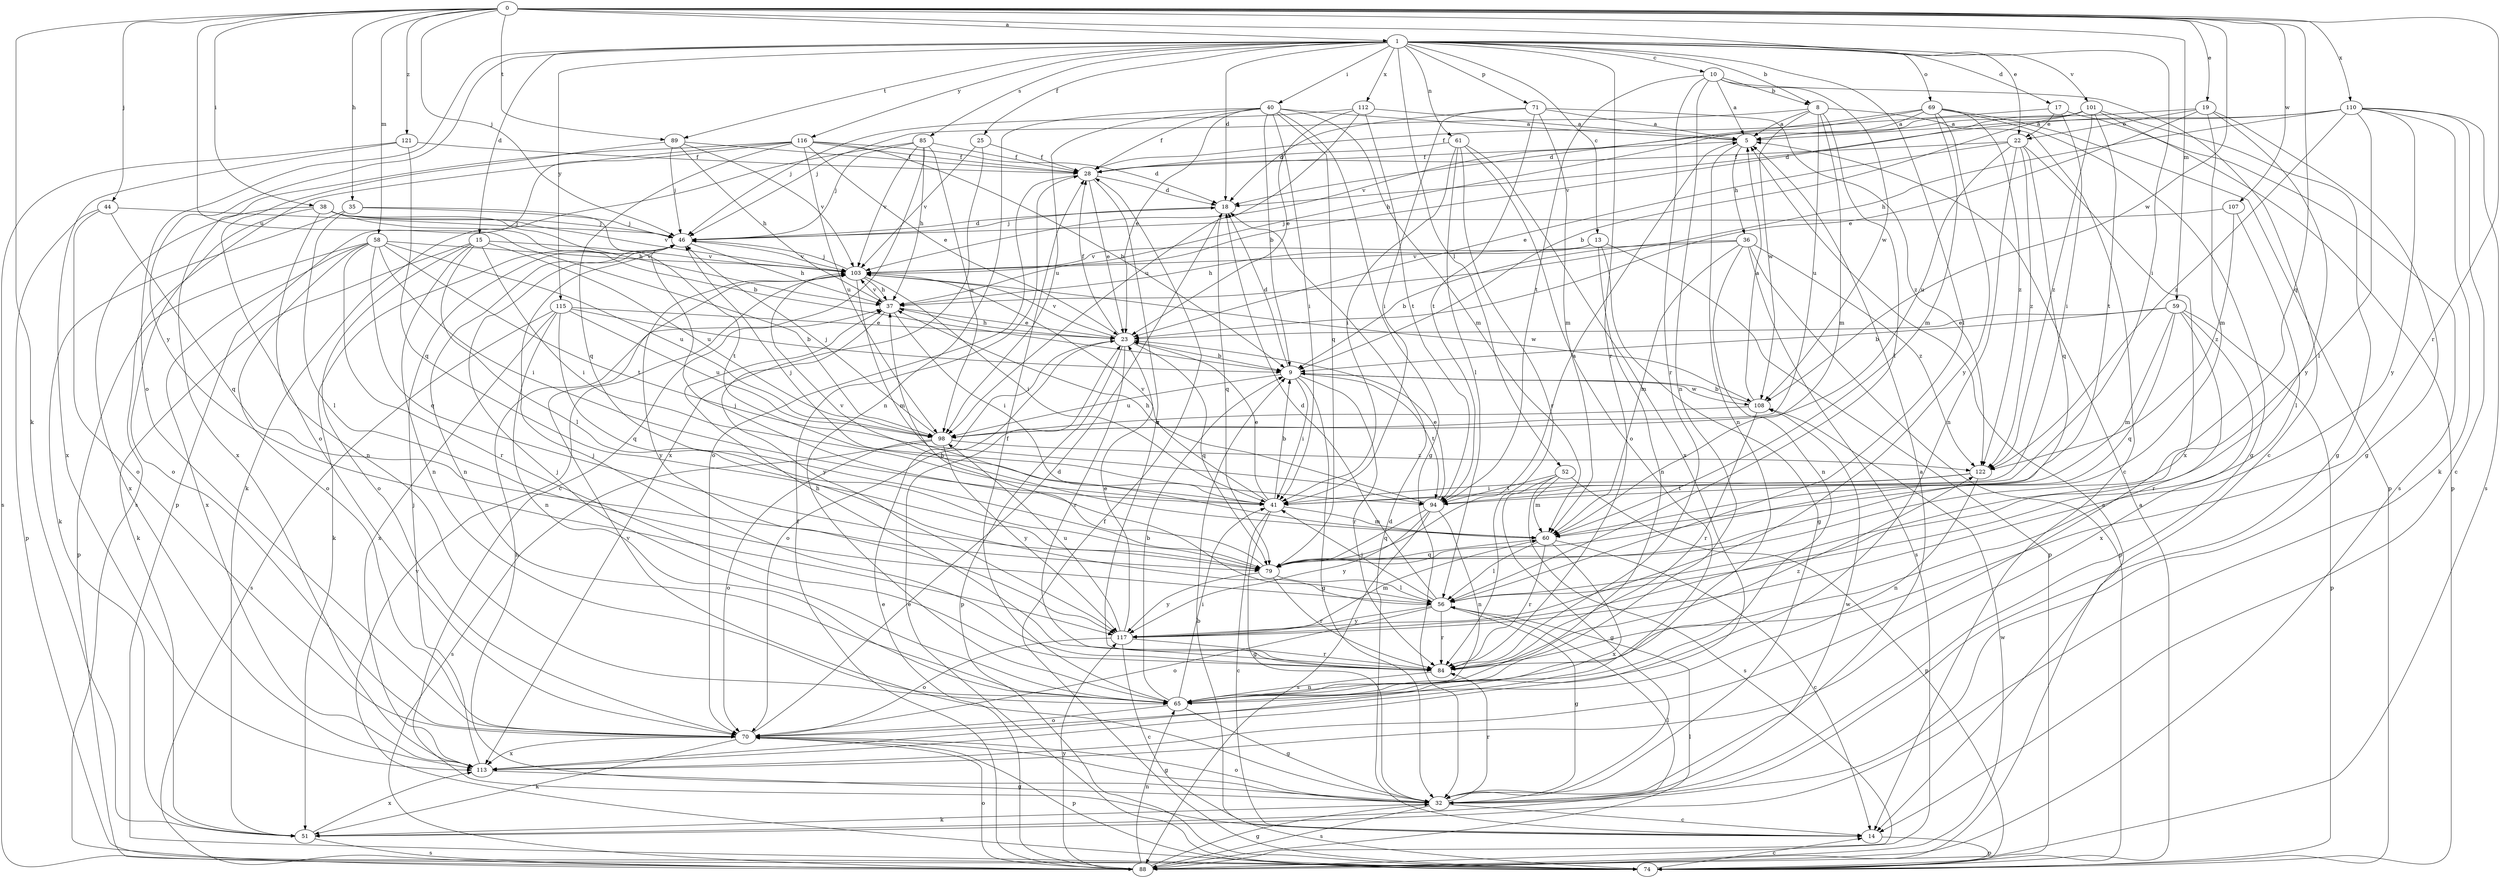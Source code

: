 strict digraph  {
0;
1;
5;
8;
9;
10;
13;
14;
15;
17;
18;
19;
22;
23;
25;
28;
32;
35;
36;
37;
38;
40;
41;
44;
46;
51;
52;
56;
58;
59;
60;
61;
65;
69;
70;
71;
74;
79;
84;
85;
88;
89;
94;
98;
101;
103;
107;
108;
110;
112;
113;
115;
116;
117;
121;
122;
0 -> 1  [label=a];
0 -> 19  [label=e];
0 -> 22  [label=e];
0 -> 35  [label=h];
0 -> 38  [label=i];
0 -> 44  [label=j];
0 -> 46  [label=j];
0 -> 51  [label=k];
0 -> 58  [label=m];
0 -> 59  [label=m];
0 -> 79  [label=q];
0 -> 84  [label=r];
0 -> 89  [label=t];
0 -> 98  [label=u];
0 -> 107  [label=w];
0 -> 108  [label=w];
0 -> 110  [label=x];
0 -> 121  [label=z];
1 -> 8  [label=b];
1 -> 10  [label=c];
1 -> 13  [label=c];
1 -> 15  [label=d];
1 -> 17  [label=d];
1 -> 18  [label=d];
1 -> 25  [label=f];
1 -> 40  [label=i];
1 -> 41  [label=i];
1 -> 52  [label=l];
1 -> 56  [label=l];
1 -> 61  [label=n];
1 -> 69  [label=o];
1 -> 70  [label=o];
1 -> 71  [label=p];
1 -> 84  [label=r];
1 -> 85  [label=s];
1 -> 89  [label=t];
1 -> 101  [label=v];
1 -> 112  [label=x];
1 -> 115  [label=y];
1 -> 116  [label=y];
1 -> 117  [label=y];
5 -> 28  [label=f];
5 -> 36  [label=h];
5 -> 65  [label=n];
8 -> 5  [label=a];
8 -> 14  [label=c];
8 -> 46  [label=j];
8 -> 56  [label=l];
8 -> 60  [label=m];
8 -> 98  [label=u];
8 -> 108  [label=w];
9 -> 18  [label=d];
9 -> 32  [label=g];
9 -> 41  [label=i];
9 -> 84  [label=r];
9 -> 94  [label=t];
9 -> 98  [label=u];
9 -> 108  [label=w];
10 -> 5  [label=a];
10 -> 8  [label=b];
10 -> 14  [label=c];
10 -> 65  [label=n];
10 -> 84  [label=r];
10 -> 94  [label=t];
10 -> 108  [label=w];
13 -> 32  [label=g];
13 -> 37  [label=h];
13 -> 65  [label=n];
13 -> 74  [label=p];
13 -> 103  [label=v];
14 -> 18  [label=d];
14 -> 74  [label=p];
15 -> 41  [label=i];
15 -> 51  [label=k];
15 -> 56  [label=l];
15 -> 65  [label=n];
15 -> 70  [label=o];
15 -> 98  [label=u];
15 -> 103  [label=v];
17 -> 22  [label=e];
17 -> 28  [label=f];
17 -> 41  [label=i];
17 -> 74  [label=p];
18 -> 46  [label=j];
18 -> 79  [label=q];
19 -> 22  [label=e];
19 -> 23  [label=e];
19 -> 32  [label=g];
19 -> 60  [label=m];
19 -> 103  [label=v];
19 -> 117  [label=y];
22 -> 23  [label=e];
22 -> 28  [label=f];
22 -> 65  [label=n];
22 -> 79  [label=q];
22 -> 98  [label=u];
22 -> 113  [label=x];
22 -> 122  [label=z];
23 -> 9  [label=b];
23 -> 28  [label=f];
23 -> 37  [label=h];
23 -> 70  [label=o];
23 -> 74  [label=p];
23 -> 79  [label=q];
23 -> 84  [label=r];
23 -> 103  [label=v];
25 -> 28  [label=f];
25 -> 103  [label=v];
25 -> 113  [label=x];
28 -> 18  [label=d];
28 -> 23  [label=e];
28 -> 70  [label=o];
28 -> 84  [label=r];
32 -> 5  [label=a];
32 -> 14  [label=c];
32 -> 37  [label=h];
32 -> 51  [label=k];
32 -> 70  [label=o];
32 -> 84  [label=r];
32 -> 88  [label=s];
32 -> 103  [label=v];
32 -> 108  [label=w];
35 -> 46  [label=j];
35 -> 51  [label=k];
35 -> 56  [label=l];
35 -> 94  [label=t];
36 -> 9  [label=b];
36 -> 60  [label=m];
36 -> 65  [label=n];
36 -> 74  [label=p];
36 -> 88  [label=s];
36 -> 103  [label=v];
36 -> 122  [label=z];
37 -> 23  [label=e];
37 -> 41  [label=i];
37 -> 103  [label=v];
37 -> 117  [label=y];
38 -> 9  [label=b];
38 -> 37  [label=h];
38 -> 46  [label=j];
38 -> 65  [label=n];
38 -> 70  [label=o];
38 -> 103  [label=v];
38 -> 113  [label=x];
40 -> 5  [label=a];
40 -> 9  [label=b];
40 -> 23  [label=e];
40 -> 28  [label=f];
40 -> 32  [label=g];
40 -> 41  [label=i];
40 -> 60  [label=m];
40 -> 65  [label=n];
40 -> 79  [label=q];
40 -> 98  [label=u];
41 -> 9  [label=b];
41 -> 14  [label=c];
41 -> 23  [label=e];
41 -> 32  [label=g];
41 -> 46  [label=j];
41 -> 60  [label=m];
41 -> 103  [label=v];
44 -> 46  [label=j];
44 -> 70  [label=o];
44 -> 74  [label=p];
44 -> 79  [label=q];
46 -> 18  [label=d];
46 -> 37  [label=h];
46 -> 51  [label=k];
46 -> 65  [label=n];
46 -> 103  [label=v];
51 -> 56  [label=l];
51 -> 88  [label=s];
51 -> 113  [label=x];
52 -> 32  [label=g];
52 -> 60  [label=m];
52 -> 74  [label=p];
52 -> 88  [label=s];
52 -> 94  [label=t];
56 -> 18  [label=d];
56 -> 32  [label=g];
56 -> 37  [label=h];
56 -> 41  [label=i];
56 -> 70  [label=o];
56 -> 84  [label=r];
56 -> 117  [label=y];
58 -> 41  [label=i];
58 -> 70  [label=o];
58 -> 74  [label=p];
58 -> 79  [label=q];
58 -> 84  [label=r];
58 -> 94  [label=t];
58 -> 98  [label=u];
58 -> 103  [label=v];
58 -> 113  [label=x];
59 -> 9  [label=b];
59 -> 23  [label=e];
59 -> 60  [label=m];
59 -> 74  [label=p];
59 -> 79  [label=q];
59 -> 84  [label=r];
59 -> 113  [label=x];
60 -> 14  [label=c];
60 -> 56  [label=l];
60 -> 79  [label=q];
60 -> 84  [label=r];
60 -> 103  [label=v];
60 -> 113  [label=x];
61 -> 28  [label=f];
61 -> 41  [label=i];
61 -> 56  [label=l];
61 -> 70  [label=o];
61 -> 84  [label=r];
61 -> 113  [label=x];
65 -> 9  [label=b];
65 -> 28  [label=f];
65 -> 32  [label=g];
65 -> 41  [label=i];
65 -> 46  [label=j];
65 -> 70  [label=o];
69 -> 5  [label=a];
69 -> 32  [label=g];
69 -> 37  [label=h];
69 -> 60  [label=m];
69 -> 74  [label=p];
69 -> 103  [label=v];
69 -> 117  [label=y];
69 -> 122  [label=z];
70 -> 18  [label=d];
70 -> 32  [label=g];
70 -> 51  [label=k];
70 -> 74  [label=p];
70 -> 113  [label=x];
71 -> 5  [label=a];
71 -> 18  [label=d];
71 -> 41  [label=i];
71 -> 60  [label=m];
71 -> 94  [label=t];
71 -> 122  [label=z];
74 -> 5  [label=a];
74 -> 9  [label=b];
74 -> 14  [label=c];
74 -> 23  [label=e];
74 -> 28  [label=f];
74 -> 103  [label=v];
79 -> 5  [label=a];
79 -> 46  [label=j];
79 -> 56  [label=l];
79 -> 84  [label=r];
79 -> 117  [label=y];
84 -> 37  [label=h];
84 -> 46  [label=j];
84 -> 65  [label=n];
84 -> 122  [label=z];
85 -> 14  [label=c];
85 -> 28  [label=f];
85 -> 37  [label=h];
85 -> 46  [label=j];
85 -> 51  [label=k];
85 -> 98  [label=u];
85 -> 103  [label=v];
88 -> 5  [label=a];
88 -> 23  [label=e];
88 -> 28  [label=f];
88 -> 32  [label=g];
88 -> 56  [label=l];
88 -> 65  [label=n];
88 -> 70  [label=o];
88 -> 108  [label=w];
88 -> 117  [label=y];
89 -> 28  [label=f];
89 -> 37  [label=h];
89 -> 46  [label=j];
89 -> 70  [label=o];
89 -> 103  [label=v];
94 -> 23  [label=e];
94 -> 37  [label=h];
94 -> 65  [label=n];
94 -> 79  [label=q];
94 -> 88  [label=s];
94 -> 117  [label=y];
98 -> 46  [label=j];
98 -> 70  [label=o];
98 -> 88  [label=s];
98 -> 117  [label=y];
98 -> 122  [label=z];
101 -> 5  [label=a];
101 -> 9  [label=b];
101 -> 18  [label=d];
101 -> 32  [label=g];
101 -> 88  [label=s];
101 -> 94  [label=t];
101 -> 122  [label=z];
103 -> 37  [label=h];
103 -> 41  [label=i];
103 -> 46  [label=j];
103 -> 60  [label=m];
103 -> 108  [label=w];
103 -> 117  [label=y];
107 -> 46  [label=j];
107 -> 56  [label=l];
107 -> 122  [label=z];
108 -> 5  [label=a];
108 -> 9  [label=b];
108 -> 84  [label=r];
108 -> 98  [label=u];
110 -> 5  [label=a];
110 -> 14  [label=c];
110 -> 18  [label=d];
110 -> 37  [label=h];
110 -> 51  [label=k];
110 -> 56  [label=l];
110 -> 88  [label=s];
110 -> 117  [label=y];
110 -> 122  [label=z];
112 -> 5  [label=a];
112 -> 23  [label=e];
112 -> 46  [label=j];
112 -> 94  [label=t];
112 -> 98  [label=u];
113 -> 32  [label=g];
113 -> 46  [label=j];
115 -> 9  [label=b];
115 -> 23  [label=e];
115 -> 65  [label=n];
115 -> 79  [label=q];
115 -> 88  [label=s];
115 -> 98  [label=u];
115 -> 113  [label=x];
116 -> 9  [label=b];
116 -> 18  [label=d];
116 -> 23  [label=e];
116 -> 28  [label=f];
116 -> 74  [label=p];
116 -> 79  [label=q];
116 -> 88  [label=s];
116 -> 98  [label=u];
116 -> 113  [label=x];
117 -> 14  [label=c];
117 -> 23  [label=e];
117 -> 60  [label=m];
117 -> 70  [label=o];
117 -> 84  [label=r];
117 -> 98  [label=u];
121 -> 28  [label=f];
121 -> 79  [label=q];
121 -> 88  [label=s];
121 -> 113  [label=x];
122 -> 41  [label=i];
122 -> 65  [label=n];
122 -> 94  [label=t];
}
